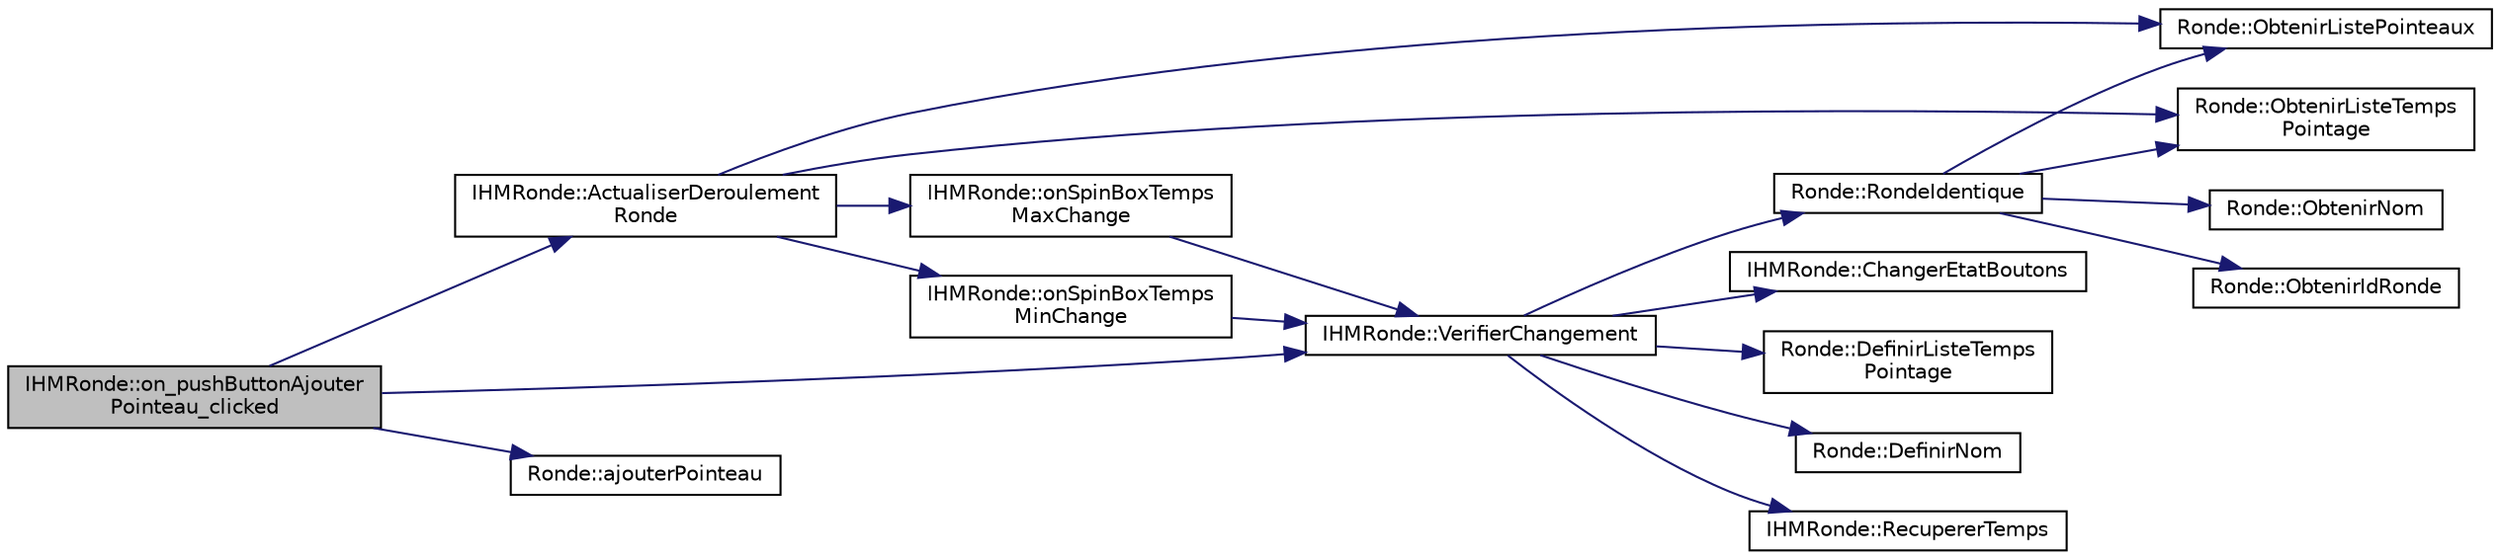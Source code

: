 digraph "IHMRonde::on_pushButtonAjouterPointeau_clicked"
{
 // LATEX_PDF_SIZE
  edge [fontname="Helvetica",fontsize="10",labelfontname="Helvetica",labelfontsize="10"];
  node [fontname="Helvetica",fontsize="10",shape=record];
  rankdir="LR";
  Node1 [label="IHMRonde::on_pushButtonAjouter\lPointeau_clicked",height=0.2,width=0.4,color="black", fillcolor="grey75", style="filled", fontcolor="black",tooltip="IHMRonde::on_pushButtonAjouterPointeau_clicked Lors de l'appuie sur le bouton ajouter le pointeau,..."];
  Node1 -> Node2 [color="midnightblue",fontsize="10",style="solid"];
  Node2 [label="IHMRonde::ActualiserDeroulement\lRonde",height=0.2,width=0.4,color="black", fillcolor="white", style="filled",URL="$class_i_h_m_ronde.html#aa456c367fc52e689745f11003d1fd274",tooltip="IHMRonde::ActualiserDeroulementRonde Permet la creation des ligne du tableau déroulement de la ronde ..."];
  Node2 -> Node3 [color="midnightblue",fontsize="10",style="solid"];
  Node3 [label="Ronde::ObtenirListePointeaux",height=0.2,width=0.4,color="black", fillcolor="white", style="filled",URL="$class_ronde.html#a1e49a3028f0d60a9163583a160118f19",tooltip=" "];
  Node2 -> Node4 [color="midnightblue",fontsize="10",style="solid"];
  Node4 [label="Ronde::ObtenirListeTemps\lPointage",height=0.2,width=0.4,color="black", fillcolor="white", style="filled",URL="$class_ronde.html#ac625099a69c7abadefec375bd7121869",tooltip=" "];
  Node2 -> Node5 [color="midnightblue",fontsize="10",style="solid"];
  Node5 [label="IHMRonde::onSpinBoxTemps\lMaxChange",height=0.2,width=0.4,color="black", fillcolor="white", style="filled",URL="$class_i_h_m_ronde.html#ac4c757ddcb723e392b67626688cb74a1",tooltip="IHMRonde::onSpinBoxTempsMaxChange Lors d'un changement de valeur d'une des spinbox de temps max du ta..."];
  Node5 -> Node6 [color="midnightblue",fontsize="10",style="solid"];
  Node6 [label="IHMRonde::VerifierChangement",height=0.2,width=0.4,color="black", fillcolor="white", style="filled",URL="$class_i_h_m_ronde.html#ace12612c875acf91345b7e6469544d6c",tooltip="IHMRonde::VerifierChangement Vérifie si la ronde actuelle est identique a la ronde de la base de donn..."];
  Node6 -> Node7 [color="midnightblue",fontsize="10",style="solid"];
  Node7 [label="IHMRonde::ChangerEtatBoutons",height=0.2,width=0.4,color="black", fillcolor="white", style="filled",URL="$class_i_h_m_ronde.html#aa77f91ead67565768795095ce170d5de",tooltip="IHMRonde::ChangerEtatBoutons Permet de changer l'état des boutons sur l'ihm."];
  Node6 -> Node8 [color="midnightblue",fontsize="10",style="solid"];
  Node8 [label="Ronde::DefinirListeTemps\lPointage",height=0.2,width=0.4,color="black", fillcolor="white", style="filled",URL="$class_ronde.html#a8937af7d076d4344939fcb0ed19b8310",tooltip=" "];
  Node6 -> Node9 [color="midnightblue",fontsize="10",style="solid"];
  Node9 [label="Ronde::DefinirNom",height=0.2,width=0.4,color="black", fillcolor="white", style="filled",URL="$class_ronde.html#a7554acc946b987fc5419ef9f5543493f",tooltip=" "];
  Node6 -> Node10 [color="midnightblue",fontsize="10",style="solid"];
  Node10 [label="IHMRonde::RecupererTemps",height=0.2,width=0.4,color="black", fillcolor="white", style="filled",URL="$class_i_h_m_ronde.html#a31914f7ec075dfaefc10bd30008707e0",tooltip="IHMRonde::RecupererTemps Permet de recuperer les temps min et max des pointeau prèsent dans la liste ..."];
  Node6 -> Node11 [color="midnightblue",fontsize="10",style="solid"];
  Node11 [label="Ronde::RondeIdentique",height=0.2,width=0.4,color="black", fillcolor="white", style="filled",URL="$class_ronde.html#a0128f05ee680c9aaad0c253d1724ae51",tooltip="Ronde::RondeIdentique Permet de vérifier si la ronde passé en paramètre est identique à cette ronde."];
  Node11 -> Node12 [color="midnightblue",fontsize="10",style="solid"];
  Node12 [label="Ronde::ObtenirIdRonde",height=0.2,width=0.4,color="black", fillcolor="white", style="filled",URL="$class_ronde.html#a61f4a4424698eebfb4c872c33e890463",tooltip=" "];
  Node11 -> Node3 [color="midnightblue",fontsize="10",style="solid"];
  Node11 -> Node4 [color="midnightblue",fontsize="10",style="solid"];
  Node11 -> Node13 [color="midnightblue",fontsize="10",style="solid"];
  Node13 [label="Ronde::ObtenirNom",height=0.2,width=0.4,color="black", fillcolor="white", style="filled",URL="$class_ronde.html#add1831c12866ea50cf114695959de6eb",tooltip=" "];
  Node2 -> Node14 [color="midnightblue",fontsize="10",style="solid"];
  Node14 [label="IHMRonde::onSpinBoxTemps\lMinChange",height=0.2,width=0.4,color="black", fillcolor="white", style="filled",URL="$class_i_h_m_ronde.html#a6535256530aea2141dfe8e0e80a7d645",tooltip="IHMRonde::onSpinBoxTempsMinChange Lors d'un changement de valeur d'une des spinbox de temps min du ta..."];
  Node14 -> Node6 [color="midnightblue",fontsize="10",style="solid"];
  Node1 -> Node15 [color="midnightblue",fontsize="10",style="solid"];
  Node15 [label="Ronde::ajouterPointeau",height=0.2,width=0.4,color="black", fillcolor="white", style="filled",URL="$class_ronde.html#ab40d1ec018eb947053771f5b9f240c5c",tooltip="Ronde::ajouterPointeau Permet d'ajout un pointeau ainsi que son temps de passage au déroulement de la..."];
  Node1 -> Node6 [color="midnightblue",fontsize="10",style="solid"];
}
